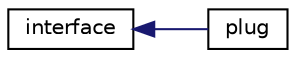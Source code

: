 digraph "Graphical Class Hierarchy"
{
 // INTERACTIVE_SVG=YES
 // LATEX_PDF_SIZE
  edge [fontname="Helvetica",fontsize="10",labelfontname="Helvetica",labelfontsize="10"];
  node [fontname="Helvetica",fontsize="10",shape=record];
  rankdir="LR";
  Node0 [label="interface",height=0.2,width=0.4,color="black", fillcolor="white", style="filled",URL="$da/d35/classinterface.html",tooltip=" "];
  Node0 -> Node1 [dir="back",color="midnightblue",fontsize="10",style="solid",fontname="Helvetica"];
  Node1 [label="plug",height=0.2,width=0.4,color="black", fillcolor="white", style="filled",URL="$df/dc8/classplug.html",tooltip=" "];
}
